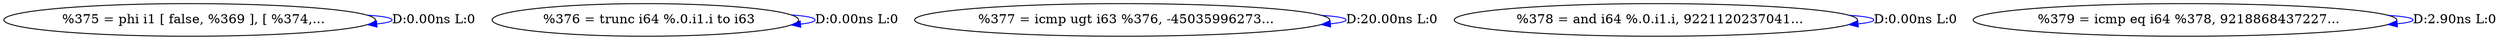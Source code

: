 digraph {
Node0x3356b00[label="  %375 = phi i1 [ false, %369 ], [ %374,..."];
Node0x3356b00 -> Node0x3356b00[label="D:0.00ns L:0",color=blue];
Node0x3356be0[label="  %376 = trunc i64 %.0.i1.i to i63"];
Node0x3356be0 -> Node0x3356be0[label="D:0.00ns L:0",color=blue];
Node0x3356cc0[label="  %377 = icmp ugt i63 %376, -45035996273..."];
Node0x3356cc0 -> Node0x3356cc0[label="D:20.00ns L:0",color=blue];
Node0x3356da0[label="  %378 = and i64 %.0.i1.i, 9221120237041..."];
Node0x3356da0 -> Node0x3356da0[label="D:0.00ns L:0",color=blue];
Node0x3356e80[label="  %379 = icmp eq i64 %378, 9218868437227..."];
Node0x3356e80 -> Node0x3356e80[label="D:2.90ns L:0",color=blue];
}
